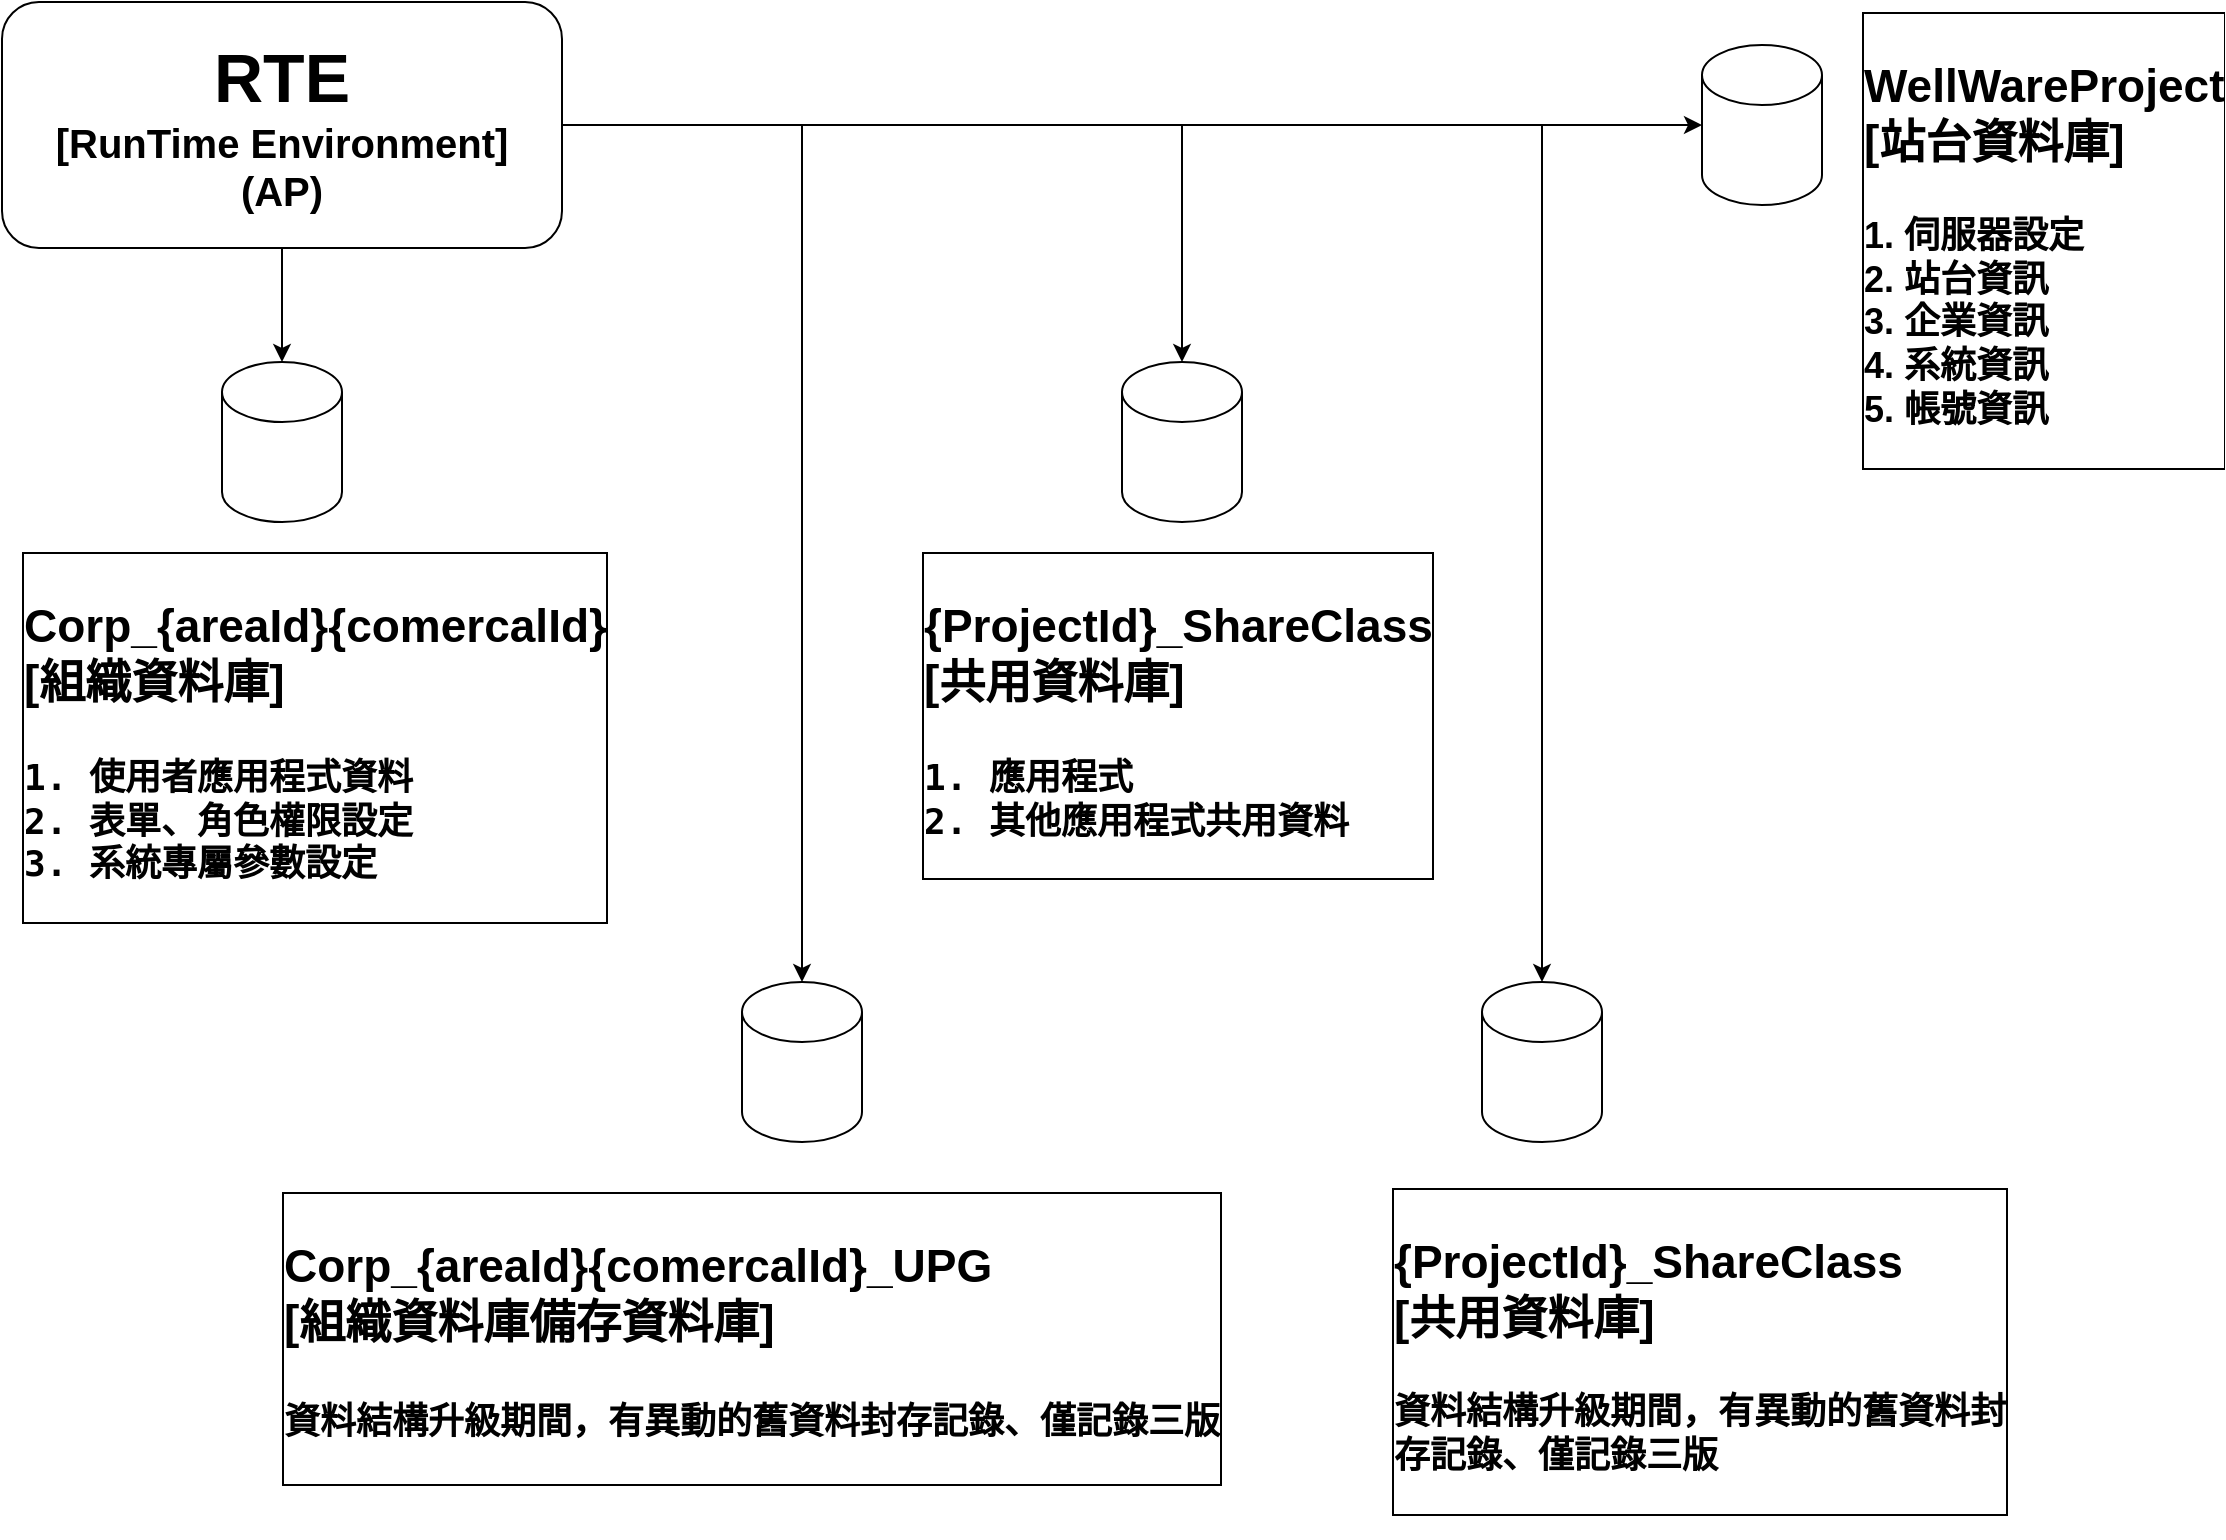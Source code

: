 <mxfile version="13.6.2" type="device" pages="8"><diagram id="pCE3FzlHRH-lfILMeDcE" name="DB架構"><mxGraphModel dx="1032" dy="603" grid="1" gridSize="10" guides="1" tooltips="1" connect="1" arrows="1" fold="1" page="1" pageScale="1" pageWidth="1169" pageHeight="827" math="0" shadow="0"><root><mxCell id="0"/><mxCell id="1" parent="0"/><mxCell id="ivtFGrOSsfiuGEKY_zgY-1" value="" style="shape=cylinder3;whiteSpace=wrap;html=1;boundedLbl=1;backgroundOutline=1;size=15;" parent="1" vertex="1"><mxGeometry x="890" y="71.5" width="60" height="80" as="geometry"/></mxCell><mxCell id="ivtFGrOSsfiuGEKY_zgY-3" style="edgeStyle=orthogonalEdgeStyle;rounded=0;orthogonalLoop=1;jettySize=auto;html=1;fontSize=20;" parent="1" source="ivtFGrOSsfiuGEKY_zgY-2" target="ivtFGrOSsfiuGEKY_zgY-1" edge="1"><mxGeometry relative="1" as="geometry"/></mxCell><mxCell id="ivtFGrOSsfiuGEKY_zgY-8" style="edgeStyle=orthogonalEdgeStyle;rounded=0;orthogonalLoop=1;jettySize=auto;html=1;entryX=0.5;entryY=0;entryDx=0;entryDy=0;entryPerimeter=0;fontSize=35;" parent="1" source="ivtFGrOSsfiuGEKY_zgY-2" target="ivtFGrOSsfiuGEKY_zgY-6" edge="1"><mxGeometry relative="1" as="geometry"/></mxCell><mxCell id="ivtFGrOSsfiuGEKY_zgY-10" style="edgeStyle=orthogonalEdgeStyle;rounded=0;orthogonalLoop=1;jettySize=auto;html=1;entryX=0.5;entryY=0;entryDx=0;entryDy=0;entryPerimeter=0;fontSize=35;" parent="1" source="ivtFGrOSsfiuGEKY_zgY-2" target="ivtFGrOSsfiuGEKY_zgY-9" edge="1"><mxGeometry relative="1" as="geometry"/></mxCell><mxCell id="ivtFGrOSsfiuGEKY_zgY-13" style="edgeStyle=orthogonalEdgeStyle;rounded=0;orthogonalLoop=1;jettySize=auto;html=1;entryX=0.5;entryY=0;entryDx=0;entryDy=0;entryPerimeter=0;fontSize=35;" parent="1" source="ivtFGrOSsfiuGEKY_zgY-2" target="ivtFGrOSsfiuGEKY_zgY-12" edge="1"><mxGeometry relative="1" as="geometry"/></mxCell><mxCell id="ivtFGrOSsfiuGEKY_zgY-20" style="edgeStyle=orthogonalEdgeStyle;rounded=0;orthogonalLoop=1;jettySize=auto;html=1;entryX=0.5;entryY=0;entryDx=0;entryDy=0;entryPerimeter=0;fontSize=35;" parent="1" source="ivtFGrOSsfiuGEKY_zgY-2" target="ivtFGrOSsfiuGEKY_zgY-15" edge="1"><mxGeometry relative="1" as="geometry"/></mxCell><mxCell id="ivtFGrOSsfiuGEKY_zgY-2" value="&lt;b&gt;&lt;font style=&quot;font-size: 34px;&quot;&gt;RTE&lt;/font&gt;&lt;br&gt;[RunTime Environment]&lt;br style=&quot;font-size: 20px;&quot;&gt;(AP)&lt;/b&gt;" style="rounded=1;whiteSpace=wrap;html=1;fontSize=20;" parent="1" vertex="1"><mxGeometry x="40" y="50" width="280" height="123" as="geometry"/></mxCell><mxCell id="ivtFGrOSsfiuGEKY_zgY-5" value="&lt;p style=&quot;font-size: 23px;&quot;&gt;&lt;b&gt;&lt;span style=&quot;text-align: center;&quot;&gt;&lt;font style=&quot;font-size: 23px;&quot;&gt;WellWareProject&lt;br&gt;&lt;/font&gt;&lt;/span&gt;&lt;span style=&quot;text-align: center;&quot;&gt;&lt;font style=&quot;font-size: 23px;&quot;&gt;[站台資料庫]&lt;/font&gt;&lt;/span&gt;&lt;/b&gt;&lt;/p&gt;&lt;p style=&quot;font-size: 18px;&quot;&gt;&lt;b&gt;1. 伺服器設定&lt;br&gt;2. 站台資訊&lt;br&gt;3. 企業資訊&lt;br&gt;4. 系統資訊&lt;br&gt;5. 帳號資訊&lt;/b&gt;&lt;/p&gt;" style="text;html=1;strokeColor=none;fillColor=none;spacing=0;spacingTop=0;whiteSpace=wrap;overflow=hidden;rounded=0;fontSize=20;labelBackgroundColor=default;labelBorderColor=default;" parent="1" vertex="1"><mxGeometry x="970" y="50" width="181" height="240" as="geometry"/></mxCell><mxCell id="ivtFGrOSsfiuGEKY_zgY-6" value="" style="shape=cylinder3;whiteSpace=wrap;html=1;boundedLbl=1;backgroundOutline=1;size=15;" parent="1" vertex="1"><mxGeometry x="600" y="230" width="60" height="80" as="geometry"/></mxCell><mxCell id="ivtFGrOSsfiuGEKY_zgY-7" value="&lt;p style=&quot;font-size: 23px;&quot;&gt;&lt;b&gt;&lt;span style=&quot;text-align: center;&quot;&gt;&lt;font style=&quot;font-size: 23px;&quot;&gt;{ProjectId}_ShareClass&lt;br&gt;&lt;/font&gt;&lt;/span&gt;&lt;span style=&quot;text-align: center;&quot;&gt;&lt;font style=&quot;font-size: 23px;&quot;&gt;[共用資料庫]&lt;/font&gt;&lt;/span&gt;&lt;/b&gt;&lt;/p&gt;&lt;pre style=&quot;font-size: 18px;&quot;&gt;&lt;b&gt;1. 應用程式&lt;br&gt;2. 其他應用程式共用資料&lt;/b&gt;&lt;/pre&gt;" style="text;html=1;spacing=0;spacingTop=0;whiteSpace=wrap;overflow=hidden;rounded=0;fontSize=20;labelBackgroundColor=default;labelBorderColor=default;spacingLeft=0;" parent="1" vertex="1"><mxGeometry x="500" y="320" width="260" height="170" as="geometry"/></mxCell><mxCell id="ivtFGrOSsfiuGEKY_zgY-9" value="" style="shape=cylinder3;whiteSpace=wrap;html=1;boundedLbl=1;backgroundOutline=1;size=15;" parent="1" vertex="1"><mxGeometry x="150" y="230" width="60" height="80" as="geometry"/></mxCell><mxCell id="ivtFGrOSsfiuGEKY_zgY-11" value="&lt;p style=&quot;font-size: 23px;&quot;&gt;&lt;b&gt;&lt;span style=&quot;text-align: center;&quot;&gt;&lt;font style=&quot;font-size: 23px;&quot;&gt;Corp_{areaId}{comercalId}&lt;br&gt;&lt;/font&gt;&lt;/span&gt;&lt;span style=&quot;text-align: center;&quot;&gt;&lt;font style=&quot;font-size: 23px;&quot;&gt;[組織資料庫]&lt;/font&gt;&lt;/span&gt;&lt;/b&gt;&lt;/p&gt;&lt;pre style=&quot;font-size: 18px;&quot;&gt;&lt;b&gt;1. 使用者應用程式資料&lt;br&gt;2. 表單、角色權限設定&lt;br&gt;3. 系統專屬參數設定&lt;/b&gt;&lt;/pre&gt;" style="text;html=1;strokeColor=none;fillColor=none;spacing=0;spacingTop=0;whiteSpace=wrap;overflow=hidden;rounded=0;fontSize=20;labelBackgroundColor=default;labelBorderColor=default;" parent="1" vertex="1"><mxGeometry x="50" y="320" width="300" height="200" as="geometry"/></mxCell><mxCell id="ivtFGrOSsfiuGEKY_zgY-12" value="" style="shape=cylinder3;whiteSpace=wrap;html=1;boundedLbl=1;backgroundOutline=1;size=15;" parent="1" vertex="1"><mxGeometry x="410" y="540" width="60" height="80" as="geometry"/></mxCell><mxCell id="ivtFGrOSsfiuGEKY_zgY-14" value="&lt;h3 style=&quot;font-size: 23px;&quot;&gt;&lt;span style=&quot;text-align: center;&quot;&gt;&lt;font style=&quot;font-size: 23px;&quot;&gt;Corp_{areaId}{comercalId}_UPG&lt;br&gt;&lt;/font&gt;&lt;/span&gt;&lt;span style=&quot;text-align: center;&quot;&gt;&lt;font style=&quot;font-size: 23px;&quot;&gt;[組織資料庫備存資料庫]&lt;/font&gt;&lt;/span&gt;&lt;/h3&gt;&lt;pre&gt;&lt;b&gt;&lt;font style=&quot;font-size: 18px;&quot;&gt;資料結構升級期間，有異動的舊資料封存記錄、僅記錄三版&lt;/font&gt;&lt;/b&gt;&lt;/pre&gt;" style="text;html=1;strokeColor=none;fillColor=none;spacing=0;spacingTop=0;whiteSpace=wrap;overflow=hidden;rounded=0;fontSize=20;labelBackgroundColor=default;labelBorderColor=default;" parent="1" vertex="1"><mxGeometry x="180" y="640" width="510" height="173" as="geometry"/></mxCell><mxCell id="ivtFGrOSsfiuGEKY_zgY-15" value="" style="shape=cylinder3;whiteSpace=wrap;html=1;boundedLbl=1;backgroundOutline=1;size=15;" parent="1" vertex="1"><mxGeometry x="780" y="540" width="60" height="80" as="geometry"/></mxCell><mxCell id="ivtFGrOSsfiuGEKY_zgY-21" value="&lt;p style=&quot;font-size: 23px;&quot;&gt;&lt;b&gt;&lt;span style=&quot;text-align: center;&quot;&gt;&lt;font style=&quot;font-size: 23px;&quot;&gt;{ProjectId}_ShareClass&lt;br&gt;&lt;/font&gt;&lt;/span&gt;&lt;span style=&quot;text-align: center;&quot;&gt;&lt;font style=&quot;font-size: 23px;&quot;&gt;[共用資料庫]&lt;/font&gt;&lt;/span&gt;&lt;/b&gt;&lt;/p&gt;&lt;p style=&quot;font-size: 18px;&quot;&gt;&lt;b&gt;資料結構升級期間，有異動的舊資料封&lt;br&gt;&lt;/b&gt;&lt;b&gt;存記錄、僅記錄三版&lt;/b&gt;&lt;/p&gt;" style="text;html=1;spacing=5;spacingTop=-20;whiteSpace=wrap;overflow=hidden;rounded=0;fontSize=20;labelBackgroundColor=default;labelBorderColor=default;" parent="1" vertex="1"><mxGeometry x="730" y="653" width="320" height="160" as="geometry"/></mxCell></root></mxGraphModel></diagram><diagram id="fSjdKMcxVk19dCPiwO88" name="系統更新流程"><mxGraphModel dx="1032" dy="603" grid="1" gridSize="10" guides="1" tooltips="1" connect="1" arrows="1" fold="1" page="1" pageScale="1" pageWidth="827" pageHeight="1169" math="0" shadow="0"><root><mxCell id="0"/><mxCell id="1" parent="0"/><mxCell id="a-qMb7sSlLr7lA8uZI6y-121" value="應用升級" style="shape=umlFrame;whiteSpace=wrap;html=1;labelBackgroundColor=default;labelBorderColor=none;fontSize=14;" parent="1" vertex="1"><mxGeometry x="50" y="170" width="720" height="580" as="geometry"/></mxCell><mxCell id="PCyKVRGfNu9mxVprEA8u-1" value="行動辦公雲應用系統升級流程" style="swimlane;childLayout=stackLayout;resizeParent=1;resizeParentMax=0;startSize=20;labelBackgroundColor=#ffffff;labelBorderColor=none;fontSize=14;" parent="1" vertex="1"><mxGeometry x="30" y="30" width="760" height="2290" as="geometry"/></mxCell><mxCell id="PCyKVRGfNu9mxVprEA8u-2" value="應用系統升級工具" style="swimlane;startSize=20;labelBackgroundColor=#ffffff;labelBorderColor=none;fontSize=14;" parent="PCyKVRGfNu9mxVprEA8u-1" vertex="1"><mxGeometry y="20" width="250" height="2270" as="geometry"/></mxCell><mxCell id="a-qMb7sSlLr7lA8uZI6y-17" value="" style="edgeStyle=orthogonalEdgeStyle;rounded=0;orthogonalLoop=1;jettySize=auto;html=1;fontSize=14;" parent="PCyKVRGfNu9mxVprEA8u-2" source="a-qMb7sSlLr7lA8uZI6y-14" target="a-qMb7sSlLr7lA8uZI6y-16" edge="1"><mxGeometry relative="1" as="geometry"/></mxCell><mxCell id="a-qMb7sSlLr7lA8uZI6y-56" value="是" style="edgeLabel;html=1;align=center;verticalAlign=middle;resizable=0;points=[];fontSize=14;" parent="a-qMb7sSlLr7lA8uZI6y-17" vertex="1" connectable="0"><mxGeometry x="-0.815" relative="1" as="geometry"><mxPoint y="6" as="offset"/></mxGeometry></mxCell><mxCell id="PCyKVRGfNu9mxVprEA8u-9" value="載入升級安裝檔&lt;br&gt;/ 權限異動資料" style="rounded=1;whiteSpace=wrap;html=1;labelBackgroundColor=default;labelBorderColor=none;fontSize=14;" parent="PCyKVRGfNu9mxVprEA8u-2" vertex="1"><mxGeometry x="65" y="40" width="120" height="60" as="geometry"/></mxCell><mxCell id="a-qMb7sSlLr7lA8uZI6y-14" value="是否完成" style="rhombus;whiteSpace=wrap;html=1;fontSize=14;rounded=1;labelBackgroundColor=default;labelBorderColor=none;" parent="PCyKVRGfNu9mxVprEA8u-2" vertex="1"><mxGeometry x="120" y="340" width="80" height="80" as="geometry"/></mxCell><mxCell id="a-qMb7sSlLr7lA8uZI6y-16" value="是否需要更&lt;br&gt;新共用資料" style="rhombus;whiteSpace=wrap;html=1;fontSize=14;rounded=1;labelBackgroundColor=default;labelBorderColor=none;" parent="PCyKVRGfNu9mxVprEA8u-2" vertex="1"><mxGeometry x="120" y="470" width="80" height="80" as="geometry"/></mxCell><mxCell id="a-qMb7sSlLr7lA8uZI6y-27" value="" style="edgeStyle=orthogonalEdgeStyle;rounded=0;orthogonalLoop=1;jettySize=auto;html=1;fontSize=14;" parent="PCyKVRGfNu9mxVprEA8u-2" source="a-qMb7sSlLr7lA8uZI6y-22" target="a-qMb7sSlLr7lA8uZI6y-26" edge="1"><mxGeometry relative="1" as="geometry"/></mxCell><mxCell id="a-qMb7sSlLr7lA8uZI6y-111" value="是" style="edgeLabel;html=1;align=center;verticalAlign=middle;resizable=0;points=[];fontSize=14;" parent="a-qMb7sSlLr7lA8uZI6y-27" vertex="1" connectable="0"><mxGeometry x="-0.29" relative="1" as="geometry"><mxPoint as="offset"/></mxGeometry></mxCell><mxCell id="a-qMb7sSlLr7lA8uZI6y-22" value="是否完成" style="rhombus;whiteSpace=wrap;html=1;fontSize=14;rounded=1;labelBackgroundColor=default;labelBorderColor=none;" parent="PCyKVRGfNu9mxVprEA8u-2" vertex="1"><mxGeometry x="120" y="621" width="80" height="80" as="geometry"/></mxCell><mxCell id="a-qMb7sSlLr7lA8uZI6y-112" style="edgeStyle=orthogonalEdgeStyle;rounded=0;orthogonalLoop=1;jettySize=auto;html=1;fontSize=14;entryX=0.5;entryY=0;entryDx=0;entryDy=0;" parent="PCyKVRGfNu9mxVprEA8u-2" source="a-qMb7sSlLr7lA8uZI6y-26" target="a-qMb7sSlLr7lA8uZI6y-101" edge="1"><mxGeometry relative="1" as="geometry"><Array as="points"><mxPoint x="100" y="810"/><mxPoint x="100" y="1940"/><mxPoint x="160" y="1940"/></Array></mxGeometry></mxCell><mxCell id="a-qMb7sSlLr7lA8uZI6y-113" value="否" style="edgeLabel;html=1;align=center;verticalAlign=middle;resizable=0;points=[];fontSize=14;" parent="a-qMb7sSlLr7lA8uZI6y-112" vertex="1" connectable="0"><mxGeometry x="-0.435" y="-1" relative="1" as="geometry"><mxPoint x="1" y="-298" as="offset"/></mxGeometry></mxCell><mxCell id="a-qMb7sSlLr7lA8uZI6y-26" value="是否需要異動組織" style="rhombus;whiteSpace=wrap;html=1;fontSize=14;rounded=1;labelBackgroundColor=default;labelBorderColor=none;" parent="PCyKVRGfNu9mxVprEA8u-2" vertex="1"><mxGeometry x="120" y="770" width="80" height="80" as="geometry"/></mxCell><mxCell id="a-qMb7sSlLr7lA8uZI6y-33" value="" style="edgeStyle=orthogonalEdgeStyle;rounded=0;orthogonalLoop=1;jettySize=auto;html=1;fontSize=14;" parent="PCyKVRGfNu9mxVprEA8u-2" source="a-qMb7sSlLr7lA8uZI6y-30" target="a-qMb7sSlLr7lA8uZI6y-32" edge="1"><mxGeometry relative="1" as="geometry"><Array as="points"><mxPoint x="160" y="1120"/><mxPoint x="160" y="1120"/></Array></mxGeometry></mxCell><mxCell id="a-qMb7sSlLr7lA8uZI6y-118" value="是" style="edgeLabel;html=1;align=center;verticalAlign=middle;resizable=0;points=[];fontSize=14;" parent="a-qMb7sSlLr7lA8uZI6y-33" vertex="1" connectable="0"><mxGeometry x="0.038" y="-1" relative="1" as="geometry"><mxPoint x="1" y="-9" as="offset"/></mxGeometry></mxCell><mxCell id="a-qMb7sSlLr7lA8uZI6y-30" value="是否完成" style="rhombus;whiteSpace=wrap;html=1;fontSize=14;rounded=1;labelBackgroundColor=default;labelBorderColor=none;" parent="PCyKVRGfNu9mxVprEA8u-2" vertex="1"><mxGeometry x="120" y="1022" width="80" height="80" as="geometry"/></mxCell><mxCell id="tHa0va_ZQ1mhwZU1HvRp-1" style="edgeStyle=orthogonalEdgeStyle;rounded=0;orthogonalLoop=1;jettySize=auto;html=1;fontSize=14;" parent="PCyKVRGfNu9mxVprEA8u-2" source="a-qMb7sSlLr7lA8uZI6y-32" target="a-qMb7sSlLr7lA8uZI6y-36" edge="1"><mxGeometry relative="1" as="geometry"/></mxCell><mxCell id="tHa0va_ZQ1mhwZU1HvRp-2" value="否" style="edgeLabel;html=1;align=center;verticalAlign=middle;resizable=0;points=[];fontSize=14;" parent="tHa0va_ZQ1mhwZU1HvRp-1" vertex="1" connectable="0"><mxGeometry x="-0.3" y="1" relative="1" as="geometry"><mxPoint as="offset"/></mxGeometry></mxCell><mxCell id="a-qMb7sSlLr7lA8uZI6y-32" value="是否異動表單權限" style="rhombus;whiteSpace=wrap;html=1;fontSize=14;rounded=1;labelBackgroundColor=default;labelBorderColor=none;" parent="PCyKVRGfNu9mxVprEA8u-2" vertex="1"><mxGeometry x="120" y="1152" width="80" height="80" as="geometry"/></mxCell><mxCell id="a-qMb7sSlLr7lA8uZI6y-36" value="是否完成" style="rhombus;whiteSpace=wrap;html=1;fontSize=14;rounded=1;labelBackgroundColor=default;labelBorderColor=none;" parent="PCyKVRGfNu9mxVprEA8u-2" vertex="1"><mxGeometry x="120" y="1302" width="80" height="80" as="geometry"/></mxCell><mxCell id="a-qMb7sSlLr7lA8uZI6y-42" style="edgeStyle=orthogonalEdgeStyle;rounded=0;orthogonalLoop=1;jettySize=auto;html=1;entryX=0.5;entryY=0;entryDx=0;entryDy=0;fontSize=14;exitX=0;exitY=0.5;exitDx=0;exitDy=0;" parent="PCyKVRGfNu9mxVprEA8u-2" source="a-qMb7sSlLr7lA8uZI6y-64" target="a-qMb7sSlLr7lA8uZI6y-26" edge="1"><mxGeometry relative="1" as="geometry"><Array as="points"><mxPoint x="70" y="1727"/><mxPoint x="70" y="750"/><mxPoint x="160" y="750"/></Array></mxGeometry></mxCell><mxCell id="a-qMb7sSlLr7lA8uZI6y-70" value="否" style="edgeLabel;html=1;align=center;verticalAlign=middle;resizable=0;points=[];fontSize=14;" parent="a-qMb7sSlLr7lA8uZI6y-42" vertex="1" connectable="0"><mxGeometry x="-0.781" y="2" relative="1" as="geometry"><mxPoint as="offset"/></mxGeometry></mxCell><mxCell id="a-qMb7sSlLr7lA8uZI6y-65" value="" style="edgeStyle=orthogonalEdgeStyle;rounded=0;orthogonalLoop=1;jettySize=auto;html=1;fontSize=14;" parent="PCyKVRGfNu9mxVprEA8u-2" source="a-qMb7sSlLr7lA8uZI6y-40" target="a-qMb7sSlLr7lA8uZI6y-64" edge="1"><mxGeometry relative="1" as="geometry"/></mxCell><mxCell id="a-qMb7sSlLr7lA8uZI6y-66" value="是" style="edgeLabel;html=1;align=center;verticalAlign=middle;resizable=0;points=[];fontSize=14;" parent="a-qMb7sSlLr7lA8uZI6y-65" vertex="1" connectable="0"><mxGeometry x="-0.179" relative="1" as="geometry"><mxPoint as="offset"/></mxGeometry></mxCell><mxCell id="a-qMb7sSlLr7lA8uZI6y-40" value="是否完成" style="rhombus;whiteSpace=wrap;html=1;fontSize=14;rounded=1;labelBackgroundColor=default;labelBorderColor=none;" parent="PCyKVRGfNu9mxVprEA8u-2" vertex="1"><mxGeometry x="120" y="1555" width="80" height="80" as="geometry"/></mxCell><mxCell id="a-qMb7sSlLr7lA8uZI6y-100" value="" style="edgeStyle=orthogonalEdgeStyle;rounded=0;orthogonalLoop=1;jettySize=auto;html=1;fontSize=14;" parent="PCyKVRGfNu9mxVprEA8u-2" source="a-qMb7sSlLr7lA8uZI6y-64" target="a-qMb7sSlLr7lA8uZI6y-99" edge="1"><mxGeometry relative="1" as="geometry"><Array as="points"><mxPoint x="160" y="1810"/><mxPoint x="160" y="1810"/></Array></mxGeometry></mxCell><mxCell id="a-qMb7sSlLr7lA8uZI6y-114" value="是" style="edgeLabel;html=1;align=center;verticalAlign=middle;resizable=0;points=[];fontSize=14;" parent="a-qMb7sSlLr7lA8uZI6y-100" vertex="1" connectable="0"><mxGeometry x="0.296" y="2" relative="1" as="geometry"><mxPoint x="-2" y="-8" as="offset"/></mxGeometry></mxCell><mxCell id="a-qMb7sSlLr7lA8uZI6y-64" value="是否所有組織執行過升級" style="rhombus;whiteSpace=wrap;html=1;fontSize=14;rounded=1;labelBackgroundColor=default;labelBorderColor=none;" parent="PCyKVRGfNu9mxVprEA8u-2" vertex="1"><mxGeometry x="120" y="1687" width="80" height="80" as="geometry"/></mxCell><mxCell id="a-qMb7sSlLr7lA8uZI6y-81" value="異常中止人工介入處裡" style="whiteSpace=wrap;html=1;fontSize=14;rounded=1;labelBackgroundColor=default;labelBorderColor=none;" parent="PCyKVRGfNu9mxVprEA8u-2" vertex="1"><mxGeometry x="100" y="2110" width="120" height="60" as="geometry"/></mxCell><mxCell id="a-qMb7sSlLr7lA8uZI6y-103" style="edgeStyle=orthogonalEdgeStyle;rounded=0;orthogonalLoop=1;jettySize=auto;html=1;entryX=0.5;entryY=0;entryDx=0;entryDy=0;fontSize=14;" parent="PCyKVRGfNu9mxVprEA8u-2" source="a-qMb7sSlLr7lA8uZI6y-99" target="a-qMb7sSlLr7lA8uZI6y-81" edge="1"><mxGeometry relative="1" as="geometry"><Array as="points"><mxPoint x="70" y="1870"/><mxPoint x="70" y="2060"/><mxPoint x="160" y="2060"/></Array></mxGeometry></mxCell><mxCell id="a-qMb7sSlLr7lA8uZI6y-116" value="否" style="edgeLabel;html=1;align=center;verticalAlign=middle;resizable=0;points=[];fontSize=14;" parent="a-qMb7sSlLr7lA8uZI6y-103" vertex="1" connectable="0"><mxGeometry x="-0.914" relative="1" as="geometry"><mxPoint x="-14" as="offset"/></mxGeometry></mxCell><mxCell id="a-qMb7sSlLr7lA8uZI6y-99" value="是否完成所有組織升級" style="rhombus;whiteSpace=wrap;html=1;fontSize=14;rounded=1;labelBackgroundColor=default;labelBorderColor=none;" parent="PCyKVRGfNu9mxVprEA8u-2" vertex="1"><mxGeometry x="120" y="1830" width="80" height="80" as="geometry"/></mxCell><mxCell id="a-qMb7sSlLr7lA8uZI6y-101" value="完成系統升級" style="whiteSpace=wrap;html=1;fontSize=14;rounded=1;labelBackgroundColor=default;labelBorderColor=none;" parent="PCyKVRGfNu9mxVprEA8u-2" vertex="1"><mxGeometry x="100" y="1960" width="120" height="60" as="geometry"/></mxCell><mxCell id="a-qMb7sSlLr7lA8uZI6y-102" value="" style="edgeStyle=orthogonalEdgeStyle;rounded=0;orthogonalLoop=1;jettySize=auto;html=1;fontSize=14;" parent="PCyKVRGfNu9mxVprEA8u-2" source="a-qMb7sSlLr7lA8uZI6y-99" target="a-qMb7sSlLr7lA8uZI6y-101" edge="1"><mxGeometry relative="1" as="geometry"/></mxCell><mxCell id="a-qMb7sSlLr7lA8uZI6y-115" value="是" style="edgeLabel;html=1;align=center;verticalAlign=middle;resizable=0;points=[];fontSize=14;" parent="a-qMb7sSlLr7lA8uZI6y-102" vertex="1" connectable="0"><mxGeometry x="-0.177" y="1" relative="1" as="geometry"><mxPoint as="offset"/></mxGeometry></mxCell><mxCell id="PCyKVRGfNu9mxVprEA8u-3" value="共用資料庫" style="swimlane;startSize=20;labelBackgroundColor=#ffffff;labelBorderColor=none;fontSize=14;" parent="PCyKVRGfNu9mxVprEA8u-1" vertex="1"><mxGeometry x="250" y="20" width="250" height="2270" as="geometry"/></mxCell><mxCell id="a-qMb7sSlLr7lA8uZI6y-5" value="更新應用系統" style="rounded=1;whiteSpace=wrap;html=1;labelBackgroundColor=default;labelBorderColor=none;fontSize=14;" parent="PCyKVRGfNu9mxVprEA8u-3" vertex="1"><mxGeometry x="65" y="260" width="120" height="60" as="geometry"/></mxCell><mxCell id="a-qMb7sSlLr7lA8uZI6y-20" value="更新共用資料" style="whiteSpace=wrap;html=1;fontSize=14;rounded=1;labelBackgroundColor=default;labelBorderColor=none;" parent="PCyKVRGfNu9mxVprEA8u-3" vertex="1"><mxGeometry x="65" y="480" width="120" height="60" as="geometry"/></mxCell><mxCell id="a-qMb7sSlLr7lA8uZI6y-50" style="edgeStyle=orthogonalEdgeStyle;rounded=0;orthogonalLoop=1;jettySize=auto;html=1;entryX=0.5;entryY=0;entryDx=0;entryDy=0;fontSize=14;" parent="PCyKVRGfNu9mxVprEA8u-3" source="a-qMb7sSlLr7lA8uZI6y-47" target="a-qMb7sSlLr7lA8uZI6y-5" edge="1"><mxGeometry relative="1" as="geometry"/></mxCell><mxCell id="a-qMb7sSlLr7lA8uZI6y-47" value="備分資料庫" style="whiteSpace=wrap;html=1;fontSize=14;rounded=1;labelBackgroundColor=default;labelBorderColor=none;" parent="PCyKVRGfNu9mxVprEA8u-3" vertex="1"><mxGeometry x="65" y="170" width="120" height="60" as="geometry"/></mxCell><mxCell id="a-qMb7sSlLr7lA8uZI6y-73" value="還原資料庫" style="whiteSpace=wrap;html=1;fontSize=14;rounded=1;labelBackgroundColor=default;labelBorderColor=none;" parent="PCyKVRGfNu9mxVprEA8u-3" vertex="1"><mxGeometry x="65" y="350" width="120" height="60" as="geometry"/></mxCell><mxCell id="a-qMb7sSlLr7lA8uZI6y-92" value="還原資料庫" style="whiteSpace=wrap;html=1;fontSize=14;rounded=1;labelBackgroundColor=default;labelBorderColor=none;" parent="PCyKVRGfNu9mxVprEA8u-3" vertex="1"><mxGeometry x="65" y="631" width="120" height="60" as="geometry"/></mxCell><mxCell id="PCyKVRGfNu9mxVprEA8u-4" value="組織資料庫" style="swimlane;startSize=20;labelBackgroundColor=#ffffff;labelBorderColor=none;fontSize=14;" parent="PCyKVRGfNu9mxVprEA8u-1" vertex="1"><mxGeometry x="500" y="20" width="260" height="2270" as="geometry"/></mxCell><mxCell id="a-qMb7sSlLr7lA8uZI6y-28" value="異動組織資料" style="whiteSpace=wrap;html=1;fontSize=14;rounded=1;labelBackgroundColor=default;labelBorderColor=none;" parent="PCyKVRGfNu9mxVprEA8u-4" vertex="1"><mxGeometry x="65" y="882" width="120" height="60" as="geometry"/></mxCell><mxCell id="a-qMb7sSlLr7lA8uZI6y-34" value="異動組織權限設定" style="whiteSpace=wrap;html=1;fontSize=14;rounded=1;labelBackgroundColor=default;labelBorderColor=none;" parent="PCyKVRGfNu9mxVprEA8u-4" vertex="1"><mxGeometry x="65" y="1162" width="120" height="60" as="geometry"/></mxCell><mxCell id="a-qMb7sSlLr7lA8uZI6y-38" value="標註系統服務狀態&lt;br&gt;[上線服務]" style="whiteSpace=wrap;html=1;fontSize=14;rounded=1;labelBackgroundColor=default;labelBorderColor=none;" parent="PCyKVRGfNu9mxVprEA8u-4" vertex="1"><mxGeometry x="65" y="1440" width="120" height="60" as="geometry"/></mxCell><mxCell id="a-qMb7sSlLr7lA8uZI6y-53" style="edgeStyle=orthogonalEdgeStyle;rounded=0;orthogonalLoop=1;jettySize=auto;html=1;entryX=0.5;entryY=0;entryDx=0;entryDy=0;fontSize=14;" parent="PCyKVRGfNu9mxVprEA8u-4" source="a-qMb7sSlLr7lA8uZI6y-51" target="a-qMb7sSlLr7lA8uZI6y-28" edge="1"><mxGeometry relative="1" as="geometry"/></mxCell><mxCell id="a-qMb7sSlLr7lA8uZI6y-51" value="資料庫備份" style="whiteSpace=wrap;html=1;fontSize=14;rounded=1;labelBackgroundColor=default;labelBorderColor=none;" parent="PCyKVRGfNu9mxVprEA8u-4" vertex="1"><mxGeometry x="65" y="780" width="120" height="60" as="geometry"/></mxCell><mxCell id="a-qMb7sSlLr7lA8uZI6y-79" value="還原資料庫" style="rounded=1;whiteSpace=wrap;html=1;labelBackgroundColor=default;labelBorderColor=none;fontSize=14;" parent="PCyKVRGfNu9mxVprEA8u-4" vertex="1"><mxGeometry x="65" y="1565" width="120" height="60" as="geometry"/></mxCell><mxCell id="a-qMb7sSlLr7lA8uZI6y-89" value="還原資料庫" style="rounded=1;whiteSpace=wrap;html=1;labelBackgroundColor=default;labelBorderColor=none;fontSize=14;" parent="PCyKVRGfNu9mxVprEA8u-4" vertex="1"><mxGeometry x="65" y="1312" width="120" height="60" as="geometry"/></mxCell><mxCell id="a-qMb7sSlLr7lA8uZI6y-94" value="還原資料庫" style="whiteSpace=wrap;html=1;fontSize=14;rounded=1;labelBackgroundColor=default;labelBorderColor=none;" parent="PCyKVRGfNu9mxVprEA8u-4" vertex="1"><mxGeometry x="65" y="1032" width="120" height="60" as="geometry"/></mxCell><mxCell id="a-qMb7sSlLr7lA8uZI6y-15" value="" style="edgeStyle=orthogonalEdgeStyle;rounded=0;orthogonalLoop=1;jettySize=auto;html=1;fontSize=14;" parent="PCyKVRGfNu9mxVprEA8u-1" source="a-qMb7sSlLr7lA8uZI6y-5" target="a-qMb7sSlLr7lA8uZI6y-14" edge="1"><mxGeometry relative="1" as="geometry"/></mxCell><mxCell id="a-qMb7sSlLr7lA8uZI6y-21" value="" style="edgeStyle=orthogonalEdgeStyle;rounded=0;orthogonalLoop=1;jettySize=auto;html=1;fontSize=14;" parent="PCyKVRGfNu9mxVprEA8u-1" source="a-qMb7sSlLr7lA8uZI6y-16" target="a-qMb7sSlLr7lA8uZI6y-20" edge="1"><mxGeometry relative="1" as="geometry"/></mxCell><mxCell id="a-qMb7sSlLr7lA8uZI6y-57" value="是" style="edgeLabel;html=1;align=center;verticalAlign=middle;resizable=0;points=[];fontSize=14;" parent="a-qMb7sSlLr7lA8uZI6y-21" vertex="1" connectable="0"><mxGeometry x="-0.65" relative="1" as="geometry"><mxPoint x="10" as="offset"/></mxGeometry></mxCell><mxCell id="a-qMb7sSlLr7lA8uZI6y-23" value="" style="edgeStyle=orthogonalEdgeStyle;rounded=0;orthogonalLoop=1;jettySize=auto;html=1;fontSize=14;" parent="PCyKVRGfNu9mxVprEA8u-1" source="a-qMb7sSlLr7lA8uZI6y-20" target="a-qMb7sSlLr7lA8uZI6y-22" edge="1"><mxGeometry relative="1" as="geometry"><Array as="points"><mxPoint x="380" y="620"/><mxPoint x="160" y="620"/></Array></mxGeometry></mxCell><mxCell id="a-qMb7sSlLr7lA8uZI6y-31" value="" style="edgeStyle=orthogonalEdgeStyle;rounded=0;orthogonalLoop=1;jettySize=auto;html=1;fontSize=14;" parent="PCyKVRGfNu9mxVprEA8u-1" source="a-qMb7sSlLr7lA8uZI6y-28" target="a-qMb7sSlLr7lA8uZI6y-30" edge="1"><mxGeometry relative="1" as="geometry"><Array as="points"><mxPoint x="625" y="1002"/><mxPoint x="160" y="1002"/></Array></mxGeometry></mxCell><mxCell id="a-qMb7sSlLr7lA8uZI6y-35" value="" style="edgeStyle=orthogonalEdgeStyle;rounded=0;orthogonalLoop=1;jettySize=auto;html=1;fontSize=14;" parent="PCyKVRGfNu9mxVprEA8u-1" source="a-qMb7sSlLr7lA8uZI6y-32" target="a-qMb7sSlLr7lA8uZI6y-34" edge="1"><mxGeometry relative="1" as="geometry"/></mxCell><mxCell id="a-qMb7sSlLr7lA8uZI6y-59" value="是" style="edgeLabel;html=1;align=center;verticalAlign=middle;resizable=0;points=[];fontSize=14;" parent="a-qMb7sSlLr7lA8uZI6y-35" vertex="1" connectable="0"><mxGeometry x="-0.787" relative="1" as="geometry"><mxPoint as="offset"/></mxGeometry></mxCell><mxCell id="a-qMb7sSlLr7lA8uZI6y-37" value="" style="edgeStyle=orthogonalEdgeStyle;rounded=0;orthogonalLoop=1;jettySize=auto;html=1;fontSize=14;" parent="PCyKVRGfNu9mxVprEA8u-1" source="a-qMb7sSlLr7lA8uZI6y-34" target="a-qMb7sSlLr7lA8uZI6y-36" edge="1"><mxGeometry relative="1" as="geometry"><Array as="points"><mxPoint x="625" y="1292"/><mxPoint x="160" y="1292"/></Array></mxGeometry></mxCell><mxCell id="a-qMb7sSlLr7lA8uZI6y-39" value="" style="edgeStyle=orthogonalEdgeStyle;rounded=0;orthogonalLoop=1;jettySize=auto;html=1;fontSize=14;" parent="PCyKVRGfNu9mxVprEA8u-1" source="a-qMb7sSlLr7lA8uZI6y-36" target="a-qMb7sSlLr7lA8uZI6y-38" edge="1"><mxGeometry relative="1" as="geometry"><Array as="points"><mxPoint x="160" y="1430"/><mxPoint x="625" y="1430"/></Array></mxGeometry></mxCell><mxCell id="a-qMb7sSlLr7lA8uZI6y-60" value="是" style="edgeLabel;html=1;align=center;verticalAlign=middle;resizable=0;points=[];fontSize=14;" parent="a-qMb7sSlLr7lA8uZI6y-39" vertex="1" connectable="0"><mxGeometry x="-0.779" y="-3" relative="1" as="geometry"><mxPoint as="offset"/></mxGeometry></mxCell><mxCell id="a-qMb7sSlLr7lA8uZI6y-41" value="" style="edgeStyle=orthogonalEdgeStyle;rounded=0;orthogonalLoop=1;jettySize=auto;html=1;fontSize=14;" parent="PCyKVRGfNu9mxVprEA8u-1" source="a-qMb7sSlLr7lA8uZI6y-38" target="a-qMb7sSlLr7lA8uZI6y-40" edge="1"><mxGeometry relative="1" as="geometry"><Array as="points"><mxPoint x="625" y="1550"/><mxPoint x="160" y="1550"/></Array></mxGeometry></mxCell><mxCell id="a-qMb7sSlLr7lA8uZI6y-52" style="edgeStyle=orthogonalEdgeStyle;rounded=0;orthogonalLoop=1;jettySize=auto;html=1;entryX=0;entryY=0.5;entryDx=0;entryDy=0;fontSize=14;" parent="PCyKVRGfNu9mxVprEA8u-1" source="a-qMb7sSlLr7lA8uZI6y-26" target="a-qMb7sSlLr7lA8uZI6y-51" edge="1"><mxGeometry relative="1" as="geometry"/></mxCell><mxCell id="a-qMb7sSlLr7lA8uZI6y-54" value="是" style="edgeLabel;html=1;align=center;verticalAlign=middle;resizable=0;points=[];fontSize=14;" parent="a-qMb7sSlLr7lA8uZI6y-52" vertex="1" connectable="0"><mxGeometry x="-0.798" relative="1" as="geometry"><mxPoint as="offset"/></mxGeometry></mxCell><mxCell id="a-qMb7sSlLr7lA8uZI6y-74" value="" style="edgeStyle=orthogonalEdgeStyle;rounded=0;orthogonalLoop=1;jettySize=auto;html=1;fontSize=14;" parent="PCyKVRGfNu9mxVprEA8u-1" source="a-qMb7sSlLr7lA8uZI6y-14" target="a-qMb7sSlLr7lA8uZI6y-73" edge="1"><mxGeometry relative="1" as="geometry"/></mxCell><mxCell id="a-qMb7sSlLr7lA8uZI6y-75" value="否" style="edgeLabel;html=1;align=center;verticalAlign=middle;resizable=0;points=[];fontSize=14;" parent="a-qMb7sSlLr7lA8uZI6y-74" vertex="1" connectable="0"><mxGeometry x="-0.704" y="2" relative="1" as="geometry"><mxPoint x="13" y="2" as="offset"/></mxGeometry></mxCell><mxCell id="a-qMb7sSlLr7lA8uZI6y-80" style="edgeStyle=orthogonalEdgeStyle;rounded=0;orthogonalLoop=1;jettySize=auto;html=1;entryX=0;entryY=0.5;entryDx=0;entryDy=0;fontSize=14;" parent="PCyKVRGfNu9mxVprEA8u-1" source="a-qMb7sSlLr7lA8uZI6y-40" target="a-qMb7sSlLr7lA8uZI6y-79" edge="1"><mxGeometry relative="1" as="geometry"/></mxCell><mxCell id="a-qMb7sSlLr7lA8uZI6y-86" value="否" style="edgeLabel;html=1;align=center;verticalAlign=middle;resizable=0;points=[];fontSize=14;" parent="a-qMb7sSlLr7lA8uZI6y-80" vertex="1" connectable="0"><mxGeometry x="-0.411" y="3" relative="1" as="geometry"><mxPoint as="offset"/></mxGeometry></mxCell><mxCell id="a-qMb7sSlLr7lA8uZI6y-90" style="edgeStyle=orthogonalEdgeStyle;rounded=0;orthogonalLoop=1;jettySize=auto;html=1;entryX=0;entryY=0.5;entryDx=0;entryDy=0;fontSize=14;" parent="PCyKVRGfNu9mxVprEA8u-1" source="a-qMb7sSlLr7lA8uZI6y-36" target="a-qMb7sSlLr7lA8uZI6y-89" edge="1"><mxGeometry relative="1" as="geometry"/></mxCell><mxCell id="a-qMb7sSlLr7lA8uZI6y-119" value="否" style="edgeLabel;html=1;align=center;verticalAlign=middle;resizable=0;points=[];fontSize=14;" parent="a-qMb7sSlLr7lA8uZI6y-90" vertex="1" connectable="0"><mxGeometry x="-0.4" y="-3" relative="1" as="geometry"><mxPoint x="-1" as="offset"/></mxGeometry></mxCell><mxCell id="a-qMb7sSlLr7lA8uZI6y-93" style="edgeStyle=orthogonalEdgeStyle;rounded=0;orthogonalLoop=1;jettySize=auto;html=1;fontSize=14;" parent="PCyKVRGfNu9mxVprEA8u-1" source="a-qMb7sSlLr7lA8uZI6y-22" target="a-qMb7sSlLr7lA8uZI6y-92" edge="1"><mxGeometry relative="1" as="geometry"/></mxCell><mxCell id="a-qMb7sSlLr7lA8uZI6y-105" value="否" style="edgeLabel;html=1;align=center;verticalAlign=middle;resizable=0;points=[];fontSize=14;" parent="a-qMb7sSlLr7lA8uZI6y-93" vertex="1" connectable="0"><mxGeometry x="-0.333" y="2" relative="1" as="geometry"><mxPoint x="-8" y="2" as="offset"/></mxGeometry></mxCell><mxCell id="a-qMb7sSlLr7lA8uZI6y-95" style="edgeStyle=orthogonalEdgeStyle;rounded=0;orthogonalLoop=1;jettySize=auto;html=1;entryX=0;entryY=0.5;entryDx=0;entryDy=0;fontSize=14;" parent="PCyKVRGfNu9mxVprEA8u-1" source="a-qMb7sSlLr7lA8uZI6y-30" target="a-qMb7sSlLr7lA8uZI6y-94" edge="1"><mxGeometry relative="1" as="geometry"/></mxCell><mxCell id="a-qMb7sSlLr7lA8uZI6y-117" value="否" style="edgeLabel;html=1;align=center;verticalAlign=middle;resizable=0;points=[];fontSize=14;" parent="a-qMb7sSlLr7lA8uZI6y-95" vertex="1" connectable="0"><mxGeometry x="-0.377" y="-1" relative="1" as="geometry"><mxPoint as="offset"/></mxGeometry></mxCell><mxCell id="a-qMb7sSlLr7lA8uZI6y-96" style="edgeStyle=orthogonalEdgeStyle;rounded=0;orthogonalLoop=1;jettySize=auto;html=1;entryX=1;entryY=0.5;entryDx=0;entryDy=0;fontSize=14;" parent="PCyKVRGfNu9mxVprEA8u-1" source="a-qMb7sSlLr7lA8uZI6y-94" target="a-qMb7sSlLr7lA8uZI6y-64" edge="1"><mxGeometry relative="1" as="geometry"><Array as="points"><mxPoint x="720" y="1082"/><mxPoint x="720" y="1747"/></Array></mxGeometry></mxCell><mxCell id="a-qMb7sSlLr7lA8uZI6y-97" style="edgeStyle=orthogonalEdgeStyle;rounded=0;orthogonalLoop=1;jettySize=auto;html=1;entryX=1;entryY=0.5;entryDx=0;entryDy=0;fontSize=14;" parent="PCyKVRGfNu9mxVprEA8u-1" source="a-qMb7sSlLr7lA8uZI6y-89" target="a-qMb7sSlLr7lA8uZI6y-64" edge="1"><mxGeometry relative="1" as="geometry"><Array as="points"><mxPoint x="720" y="1362"/><mxPoint x="720" y="1747"/></Array></mxGeometry></mxCell><mxCell id="a-qMb7sSlLr7lA8uZI6y-98" style="edgeStyle=orthogonalEdgeStyle;rounded=0;orthogonalLoop=1;jettySize=auto;html=1;entryX=1;entryY=0.5;entryDx=0;entryDy=0;fontSize=14;" parent="PCyKVRGfNu9mxVprEA8u-1" source="a-qMb7sSlLr7lA8uZI6y-79" target="a-qMb7sSlLr7lA8uZI6y-64" edge="1"><mxGeometry relative="1" as="geometry"><Array as="points"><mxPoint x="720" y="1615"/><mxPoint x="720" y="1747"/></Array></mxGeometry></mxCell><mxCell id="a-qMb7sSlLr7lA8uZI6y-104" style="edgeStyle=orthogonalEdgeStyle;rounded=0;orthogonalLoop=1;jettySize=auto;html=1;entryX=0.5;entryY=0;entryDx=0;entryDy=0;fontSize=14;" parent="PCyKVRGfNu9mxVprEA8u-1" source="a-qMb7sSlLr7lA8uZI6y-92" target="a-qMb7sSlLr7lA8uZI6y-81" edge="1"><mxGeometry relative="1" as="geometry"><Array as="points"><mxPoint x="470" y="681"/><mxPoint x="470" y="2080"/><mxPoint x="160" y="2080"/></Array></mxGeometry></mxCell><mxCell id="a-qMb7sSlLr7lA8uZI6y-108" style="edgeStyle=orthogonalEdgeStyle;rounded=0;orthogonalLoop=1;jettySize=auto;html=1;entryX=0.5;entryY=0;entryDx=0;entryDy=0;fontSize=14;" parent="PCyKVRGfNu9mxVprEA8u-1" source="a-qMb7sSlLr7lA8uZI6y-73" target="a-qMb7sSlLr7lA8uZI6y-81" edge="1"><mxGeometry relative="1" as="geometry"><Array as="points"><mxPoint x="470" y="400"/><mxPoint x="470" y="2080"/><mxPoint x="160" y="2080"/></Array></mxGeometry></mxCell><mxCell id="a-qMb7sSlLr7lA8uZI6y-109" style="edgeStyle=orthogonalEdgeStyle;rounded=0;orthogonalLoop=1;jettySize=auto;html=1;fontSize=14;" parent="1" source="a-qMb7sSlLr7lA8uZI6y-16" edge="1"><mxGeometry relative="1" as="geometry"><mxPoint x="200" y="670" as="targetPoint"/></mxGeometry></mxCell><mxCell id="a-qMb7sSlLr7lA8uZI6y-110" value="否" style="edgeLabel;html=1;align=center;verticalAlign=middle;resizable=0;points=[];fontSize=14;" parent="a-qMb7sSlLr7lA8uZI6y-109" vertex="1" connectable="0"><mxGeometry x="-0.721" relative="1" as="geometry"><mxPoint y="10" as="offset"/></mxGeometry></mxCell><mxCell id="a-qMb7sSlLr7lA8uZI6y-120" value="組織升級" style="shape=umlFrame;whiteSpace=wrap;html=1;labelBackgroundColor=default;labelBorderColor=none;fontSize=14;" parent="1" vertex="1"><mxGeometry x="50" y="760" width="720" height="1070" as="geometry"/></mxCell><mxCell id="thrRrVwdJeIINVVpr8ZP-1" style="edgeStyle=orthogonalEdgeStyle;rounded=0;orthogonalLoop=1;jettySize=auto;html=1;exitX=1;exitY=0.5;exitDx=0;exitDy=0;" edge="1" parent="1" source="PCyKVRGfNu9mxVprEA8u-9"><mxGeometry relative="1" as="geometry"><mxPoint x="400" y="170" as="targetPoint"/></mxGeometry></mxCell></root></mxGraphModel></diagram><diagram id="JhpDMbpm_QT-Vdm4M9Nc" name="開啟畫面"><mxGraphModel dx="1032" dy="603" grid="1" gridSize="10" guides="1" tooltips="1" connect="1" arrows="1" fold="1" page="1" pageScale="1" pageWidth="827" pageHeight="1169" math="0" shadow="0"><root><mxCell id="uZcin0ul5Gi8FGXb8v-4-0"/><mxCell id="uZcin0ul5Gi8FGXb8v-4-1" parent="uZcin0ul5Gi8FGXb8v-4-0"/><mxCell id="J0VEnYykdR8yViomeGMV-0" value="行動辦公雲系統更新程式-開啟畫面" style="swimlane;html=1;childLayout=stackLayout;resizeParent=1;resizeParentMax=0;startSize=20;" vertex="1" parent="uZcin0ul5Gi8FGXb8v-4-1"><mxGeometry x="230" y="70" width="400" height="440" as="geometry"/></mxCell><mxCell id="J0VEnYykdR8yViomeGMV-1" value="維運人員" style="swimlane;html=1;startSize=20;" vertex="1" parent="J0VEnYykdR8yViomeGMV-0"><mxGeometry y="20" width="200" height="420" as="geometry"/></mxCell><mxCell id="J0VEnYykdR8yViomeGMV-5" value="執行行動辦公雲&lt;br&gt;系統更新程式" style="rounded=1;whiteSpace=wrap;html=1;" vertex="1" parent="J0VEnYykdR8yViomeGMV-1"><mxGeometry x="40" y="50" width="120" height="60" as="geometry"/></mxCell><mxCell id="J0VEnYykdR8yViomeGMV-12" value="執行完畢" style="rounded=1;whiteSpace=wrap;html=1;" vertex="1" parent="J0VEnYykdR8yViomeGMV-1"><mxGeometry x="50" y="330" width="120" height="60" as="geometry"/></mxCell><mxCell id="J0VEnYykdR8yViomeGMV-2" value="行動辦公雲系統更新程式" style="swimlane;html=1;startSize=20;" vertex="1" parent="J0VEnYykdR8yViomeGMV-0"><mxGeometry x="200" y="20" width="200" height="420" as="geometry"/></mxCell><mxCell id="J0VEnYykdR8yViomeGMV-6" value="依據設定取得&lt;br&gt;共用資料庫資訊" style="rounded=0;whiteSpace=wrap;html=1;" vertex="1" parent="J0VEnYykdR8yViomeGMV-2"><mxGeometry x="40" y="50" width="120" height="60" as="geometry"/></mxCell><mxCell id="J0VEnYykdR8yViomeGMV-7" style="edgeStyle=orthogonalEdgeStyle;rounded=0;orthogonalLoop=1;jettySize=auto;html=1;" edge="1" parent="J0VEnYykdR8yViomeGMV-0" source="J0VEnYykdR8yViomeGMV-5" target="J0VEnYykdR8yViomeGMV-6"><mxGeometry relative="1" as="geometry"/></mxCell><mxCell id="J0VEnYykdR8yViomeGMV-11" value="" style="edgeStyle=orthogonalEdgeStyle;rounded=0;orthogonalLoop=1;jettySize=auto;html=1;" edge="1" parent="uZcin0ul5Gi8FGXb8v-4-1" source="J0VEnYykdR8yViomeGMV-8" target="J0VEnYykdR8yViomeGMV-10"><mxGeometry relative="1" as="geometry"/></mxCell><mxCell id="J0VEnYykdR8yViomeGMV-8" value="依據共用資料庫資訊&lt;br&gt;取得組織資料庫資訊" style="whiteSpace=wrap;html=1;rounded=0;" vertex="1" parent="uZcin0ul5Gi8FGXb8v-4-1"><mxGeometry x="470" y="280" width="120" height="60" as="geometry"/></mxCell><mxCell id="J0VEnYykdR8yViomeGMV-9" value="" style="edgeStyle=orthogonalEdgeStyle;rounded=0;orthogonalLoop=1;jettySize=auto;html=1;" edge="1" parent="uZcin0ul5Gi8FGXb8v-4-1" source="J0VEnYykdR8yViomeGMV-6" target="J0VEnYykdR8yViomeGMV-8"><mxGeometry relative="1" as="geometry"/></mxCell><mxCell id="J0VEnYykdR8yViomeGMV-13" style="edgeStyle=orthogonalEdgeStyle;rounded=0;orthogonalLoop=1;jettySize=auto;html=1;" edge="1" parent="uZcin0ul5Gi8FGXb8v-4-1" source="J0VEnYykdR8yViomeGMV-10" target="J0VEnYykdR8yViomeGMV-12"><mxGeometry relative="1" as="geometry"/></mxCell><mxCell id="J0VEnYykdR8yViomeGMV-10" value="將各資料庫資訊&lt;br&gt;顯示於視窗畫面" style="whiteSpace=wrap;html=1;rounded=0;" vertex="1" parent="uZcin0ul5Gi8FGXb8v-4-1"><mxGeometry x="470" y="420" width="120" height="60" as="geometry"/></mxCell></root></mxGraphModel></diagram><diagram id="TOIdcv1kNSuuYrFmeXaB" name="點擊欄位.匯入系統檔案"><mxGraphModel dx="1032" dy="603" grid="1" gridSize="10" guides="1" tooltips="1" connect="1" arrows="1" fold="1" page="1" pageScale="1" pageWidth="827" pageHeight="1169" math="0" shadow="0"><root><mxCell id="QktLQKWg-MgwOJXCkRFO-0"/><mxCell id="QktLQKWg-MgwOJXCkRFO-1" parent="QktLQKWg-MgwOJXCkRFO-0"/><mxCell id="1qLNmuyTcWxRuLnQ9hG5-0" value="行動辦公雲系統更新程式-點擊欄位.匯入系統檔案" style="swimlane;html=1;childLayout=stackLayout;resizeParent=1;resizeParentMax=0;startSize=20;" vertex="1" parent="QktLQKWg-MgwOJXCkRFO-1"><mxGeometry x="230" y="70" width="400" height="380" as="geometry"/></mxCell><mxCell id="1qLNmuyTcWxRuLnQ9hG5-1" value="維運人員" style="swimlane;html=1;startSize=20;" vertex="1" parent="1qLNmuyTcWxRuLnQ9hG5-0"><mxGeometry y="20" width="200" height="360" as="geometry"/></mxCell><mxCell id="1qLNmuyTcWxRuLnQ9hG5-2" value="點擊&lt;br&gt;欄位.匯入系統檔案" style="rounded=1;whiteSpace=wrap;html=1;" vertex="1" parent="1qLNmuyTcWxRuLnQ9hG5-1"><mxGeometry x="40" y="50" width="120" height="60" as="geometry"/></mxCell><mxCell id="1qLNmuyTcWxRuLnQ9hG5-8" value="挑選系統包裝MDB檔" style="whiteSpace=wrap;html=1;rounded=0;" vertex="1" parent="1qLNmuyTcWxRuLnQ9hG5-1"><mxGeometry x="40" y="160" width="120" height="60" as="geometry"/></mxCell><mxCell id="1qLNmuyTcWxRuLnQ9hG5-3" value="執行完畢" style="rounded=1;whiteSpace=wrap;html=1;" vertex="1" parent="1qLNmuyTcWxRuLnQ9hG5-1"><mxGeometry x="40" y="270" width="120" height="60" as="geometry"/></mxCell><mxCell id="1qLNmuyTcWxRuLnQ9hG5-4" value="行動辦公雲系統更新程式" style="swimlane;html=1;startSize=20;" vertex="1" parent="1qLNmuyTcWxRuLnQ9hG5-0"><mxGeometry x="200" y="20" width="200" height="360" as="geometry"/></mxCell><mxCell id="1qLNmuyTcWxRuLnQ9hG5-12" value="於畫面顯示檔案名稱" style="whiteSpace=wrap;html=1;rounded=0;" vertex="1" parent="1qLNmuyTcWxRuLnQ9hG5-4"><mxGeometry x="40" y="160" width="120" height="60" as="geometry"/></mxCell><mxCell id="1qLNmuyTcWxRuLnQ9hG5-5" value="顯示檔案總管視窗" style="rounded=0;whiteSpace=wrap;html=1;" vertex="1" parent="1qLNmuyTcWxRuLnQ9hG5-4"><mxGeometry x="40" y="50" width="120" height="60" as="geometry"/></mxCell><mxCell id="1qLNmuyTcWxRuLnQ9hG5-6" style="edgeStyle=orthogonalEdgeStyle;rounded=0;orthogonalLoop=1;jettySize=auto;html=1;" edge="1" parent="1qLNmuyTcWxRuLnQ9hG5-0" source="1qLNmuyTcWxRuLnQ9hG5-2" target="1qLNmuyTcWxRuLnQ9hG5-5"><mxGeometry relative="1" as="geometry"/></mxCell><mxCell id="1qLNmuyTcWxRuLnQ9hG5-9" value="" style="edgeStyle=orthogonalEdgeStyle;rounded=0;orthogonalLoop=1;jettySize=auto;html=1;entryX=0.5;entryY=0;entryDx=0;entryDy=0;" edge="1" parent="1qLNmuyTcWxRuLnQ9hG5-0" source="1qLNmuyTcWxRuLnQ9hG5-5" target="1qLNmuyTcWxRuLnQ9hG5-8"><mxGeometry relative="1" as="geometry"><Array as="points"><mxPoint x="300" y="150"/><mxPoint x="100" y="150"/></Array></mxGeometry></mxCell><mxCell id="1qLNmuyTcWxRuLnQ9hG5-13" style="edgeStyle=orthogonalEdgeStyle;rounded=0;orthogonalLoop=1;jettySize=auto;html=1;" edge="1" parent="1qLNmuyTcWxRuLnQ9hG5-0" source="1qLNmuyTcWxRuLnQ9hG5-8" target="1qLNmuyTcWxRuLnQ9hG5-12"><mxGeometry relative="1" as="geometry"/></mxCell><mxCell id="1qLNmuyTcWxRuLnQ9hG5-14" style="edgeStyle=orthogonalEdgeStyle;rounded=0;orthogonalLoop=1;jettySize=auto;html=1;entryX=1;entryY=0.5;entryDx=0;entryDy=0;exitX=0.5;exitY=1;exitDx=0;exitDy=0;" edge="1" parent="1qLNmuyTcWxRuLnQ9hG5-0" source="1qLNmuyTcWxRuLnQ9hG5-12" target="1qLNmuyTcWxRuLnQ9hG5-3"><mxGeometry relative="1" as="geometry"/></mxCell></root></mxGraphModel></diagram><diagram id="PiYtpUfqm9wWIcMc-Kcr" name="點擊欄位.匯入權限檔案"><mxGraphModel dx="1032" dy="603" grid="1" gridSize="10" guides="1" tooltips="1" connect="1" arrows="1" fold="1" page="1" pageScale="1" pageWidth="827" pageHeight="1169" math="0" shadow="0"><root><mxCell id="A8E0P7zUsQnFkEE3urmD-0"/><mxCell id="A8E0P7zUsQnFkEE3urmD-1" parent="A8E0P7zUsQnFkEE3urmD-0"/><mxCell id="mPOJt03x8SlfGjBHcV68-0" value="行動辦公雲系統更新程式-點擊欄位.匯入權限檔案" style="swimlane;html=1;childLayout=stackLayout;resizeParent=1;resizeParentMax=0;startSize=20;" vertex="1" parent="A8E0P7zUsQnFkEE3urmD-1"><mxGeometry x="230" y="70" width="400" height="380" as="geometry"/></mxCell><mxCell id="mPOJt03x8SlfGjBHcV68-1" value="維運人員" style="swimlane;html=1;startSize=20;" vertex="1" parent="mPOJt03x8SlfGjBHcV68-0"><mxGeometry y="20" width="200" height="360" as="geometry"/></mxCell><mxCell id="mPOJt03x8SlfGjBHcV68-2" value="點擊&lt;br&gt;欄位.匯入權限檔案" style="rounded=1;whiteSpace=wrap;html=1;" vertex="1" parent="mPOJt03x8SlfGjBHcV68-1"><mxGeometry x="40" y="50" width="120" height="60" as="geometry"/></mxCell><mxCell id="mPOJt03x8SlfGjBHcV68-3" value="挑選權限MDB檔" style="whiteSpace=wrap;html=1;rounded=0;" vertex="1" parent="mPOJt03x8SlfGjBHcV68-1"><mxGeometry x="40" y="160" width="120" height="60" as="geometry"/></mxCell><mxCell id="mPOJt03x8SlfGjBHcV68-4" value="執行完畢" style="rounded=1;whiteSpace=wrap;html=1;" vertex="1" parent="mPOJt03x8SlfGjBHcV68-1"><mxGeometry x="40" y="270" width="120" height="60" as="geometry"/></mxCell><mxCell id="mPOJt03x8SlfGjBHcV68-5" value="行動辦公雲系統更新程式" style="swimlane;html=1;startSize=20;" vertex="1" parent="mPOJt03x8SlfGjBHcV68-0"><mxGeometry x="200" y="20" width="200" height="360" as="geometry"/></mxCell><mxCell id="mPOJt03x8SlfGjBHcV68-6" value="於畫面顯示檔案名稱" style="whiteSpace=wrap;html=1;rounded=0;" vertex="1" parent="mPOJt03x8SlfGjBHcV68-5"><mxGeometry x="40" y="160" width="120" height="60" as="geometry"/></mxCell><mxCell id="mPOJt03x8SlfGjBHcV68-7" value="顯示檔案總管視窗" style="rounded=0;whiteSpace=wrap;html=1;" vertex="1" parent="mPOJt03x8SlfGjBHcV68-5"><mxGeometry x="40" y="50" width="120" height="60" as="geometry"/></mxCell><mxCell id="mPOJt03x8SlfGjBHcV68-8" style="edgeStyle=orthogonalEdgeStyle;rounded=0;orthogonalLoop=1;jettySize=auto;html=1;" edge="1" parent="mPOJt03x8SlfGjBHcV68-0" source="mPOJt03x8SlfGjBHcV68-2" target="mPOJt03x8SlfGjBHcV68-7"><mxGeometry relative="1" as="geometry"/></mxCell><mxCell id="mPOJt03x8SlfGjBHcV68-9" value="" style="edgeStyle=orthogonalEdgeStyle;rounded=0;orthogonalLoop=1;jettySize=auto;html=1;entryX=0.5;entryY=0;entryDx=0;entryDy=0;" edge="1" parent="mPOJt03x8SlfGjBHcV68-0" source="mPOJt03x8SlfGjBHcV68-7" target="mPOJt03x8SlfGjBHcV68-3"><mxGeometry relative="1" as="geometry"><Array as="points"><mxPoint x="300" y="150"/><mxPoint x="100" y="150"/></Array></mxGeometry></mxCell><mxCell id="mPOJt03x8SlfGjBHcV68-10" style="edgeStyle=orthogonalEdgeStyle;rounded=0;orthogonalLoop=1;jettySize=auto;html=1;" edge="1" parent="mPOJt03x8SlfGjBHcV68-0" source="mPOJt03x8SlfGjBHcV68-3" target="mPOJt03x8SlfGjBHcV68-6"><mxGeometry relative="1" as="geometry"/></mxCell><mxCell id="mPOJt03x8SlfGjBHcV68-11" style="edgeStyle=orthogonalEdgeStyle;rounded=0;orthogonalLoop=1;jettySize=auto;html=1;entryX=1;entryY=0.5;entryDx=0;entryDy=0;exitX=0.5;exitY=1;exitDx=0;exitDy=0;" edge="1" parent="mPOJt03x8SlfGjBHcV68-0" source="mPOJt03x8SlfGjBHcV68-6" target="mPOJt03x8SlfGjBHcV68-4"><mxGeometry relative="1" as="geometry"/></mxCell></root></mxGraphModel></diagram><diagram id="aGg8Q4HG-rbC0dBs21gs" name="點擊按鈕.勾選未完成更新的組織資料庫"><mxGraphModel dx="1032" dy="603" grid="1" gridSize="10" guides="1" tooltips="1" connect="1" arrows="1" fold="1" page="1" pageScale="1" pageWidth="827" pageHeight="1169" math="0" shadow="0"><root><mxCell id="yVTfORE3IIHWKtKsJOC6-0"/><mxCell id="yVTfORE3IIHWKtKsJOC6-1" parent="yVTfORE3IIHWKtKsJOC6-0"/><mxCell id="Di03iYJIZ4AyM4CYLpkd-0" value="行動辦公雲系統更新程式-點擊按鈕.勾選未完成更新的組織資料庫" style="swimlane;html=1;childLayout=stackLayout;resizeParent=1;resizeParentMax=0;startSize=20;" vertex="1" parent="yVTfORE3IIHWKtKsJOC6-1"><mxGeometry x="230" y="70" width="400" height="260" as="geometry"/></mxCell><mxCell id="Di03iYJIZ4AyM4CYLpkd-1" value="維運人員" style="swimlane;html=1;startSize=20;" vertex="1" parent="Di03iYJIZ4AyM4CYLpkd-0"><mxGeometry y="20" width="200" height="240" as="geometry"/></mxCell><mxCell id="Di03iYJIZ4AyM4CYLpkd-2" value="點擊按鈕.勾選未完成更新的組織資料庫" style="rounded=1;whiteSpace=wrap;html=1;" vertex="1" parent="Di03iYJIZ4AyM4CYLpkd-1"><mxGeometry x="40" y="50" width="120" height="60" as="geometry"/></mxCell><mxCell id="Di03iYJIZ4AyM4CYLpkd-4" value="執行完畢" style="rounded=1;whiteSpace=wrap;html=1;" vertex="1" parent="Di03iYJIZ4AyM4CYLpkd-1"><mxGeometry x="40" y="150" width="120" height="60" as="geometry"/></mxCell><mxCell id="Di03iYJIZ4AyM4CYLpkd-5" value="行動辦公雲系統更新程式" style="swimlane;html=1;startSize=20;" vertex="1" parent="Di03iYJIZ4AyM4CYLpkd-0"><mxGeometry x="200" y="20" width="200" height="240" as="geometry"/></mxCell><mxCell id="Di03iYJIZ4AyM4CYLpkd-7" value="將清單中未更新完成的組織資料庫勾選" style="rounded=0;whiteSpace=wrap;html=1;" vertex="1" parent="Di03iYJIZ4AyM4CYLpkd-5"><mxGeometry x="40" y="50" width="120" height="60" as="geometry"/></mxCell><mxCell id="Di03iYJIZ4AyM4CYLpkd-8" style="edgeStyle=orthogonalEdgeStyle;rounded=0;orthogonalLoop=1;jettySize=auto;html=1;" edge="1" parent="Di03iYJIZ4AyM4CYLpkd-0" source="Di03iYJIZ4AyM4CYLpkd-2" target="Di03iYJIZ4AyM4CYLpkd-7"><mxGeometry relative="1" as="geometry"/></mxCell><mxCell id="Di03iYJIZ4AyM4CYLpkd-11" style="edgeStyle=orthogonalEdgeStyle;rounded=0;orthogonalLoop=1;jettySize=auto;html=1;entryX=1;entryY=0.5;entryDx=0;entryDy=0;exitX=0.5;exitY=1;exitDx=0;exitDy=0;" edge="1" parent="Di03iYJIZ4AyM4CYLpkd-0" source="Di03iYJIZ4AyM4CYLpkd-7" target="Di03iYJIZ4AyM4CYLpkd-4"><mxGeometry relative="1" as="geometry"><mxPoint x="300" y="240" as="sourcePoint"/></mxGeometry></mxCell></root></mxGraphModel></diagram><diagram id="o-jc8XsxV4njLlUD7529" name="點擊Checkbox.勾選/取消勾選組織資料庫"><mxGraphModel dx="1032" dy="603" grid="1" gridSize="10" guides="1" tooltips="1" connect="1" arrows="1" fold="1" page="1" pageScale="1" pageWidth="827" pageHeight="1169" math="0" shadow="0"><root><mxCell id="UX7vWPU0dg2j-NwnfphY-0"/><mxCell id="UX7vWPU0dg2j-NwnfphY-1" parent="UX7vWPU0dg2j-NwnfphY-0"/><mxCell id="JGJ473kQ7FcpxxHz2Vfi-0" value="行動辦公雲系統更新程式-點擊Checkbox.勾選/取消勾選組織資料庫" style="swimlane;html=1;childLayout=stackLayout;resizeParent=1;resizeParentMax=0;startSize=20;" vertex="1" parent="UX7vWPU0dg2j-NwnfphY-1"><mxGeometry x="230" y="70" width="880" height="550" as="geometry"/></mxCell><mxCell id="JGJ473kQ7FcpxxHz2Vfi-1" value="維運人員" style="swimlane;html=1;startSize=20;" vertex="1" parent="JGJ473kQ7FcpxxHz2Vfi-0"><mxGeometry y="20" width="200" height="530" as="geometry"/></mxCell><mxCell id="JGJ473kQ7FcpxxHz2Vfi-2" value="點擊Checkbox.勾選/取消勾選組織資料庫" style="rounded=1;whiteSpace=wrap;html=1;" vertex="1" parent="JGJ473kQ7FcpxxHz2Vfi-1"><mxGeometry x="40" y="50" width="120" height="60" as="geometry"/></mxCell><mxCell id="JGJ473kQ7FcpxxHz2Vfi-3" value="執行完畢" style="rounded=1;whiteSpace=wrap;html=1;" vertex="1" parent="JGJ473kQ7FcpxxHz2Vfi-1"><mxGeometry x="40" y="460" width="120" height="60" as="geometry"/></mxCell><mxCell id="JGJ473kQ7FcpxxHz2Vfi-11" style="edgeStyle=orthogonalEdgeStyle;rounded=0;orthogonalLoop=1;jettySize=auto;html=1;" edge="1" parent="JGJ473kQ7FcpxxHz2Vfi-0" source="JGJ473kQ7FcpxxHz2Vfi-2" target="JGJ473kQ7FcpxxHz2Vfi-10"><mxGeometry relative="1" as="geometry"/></mxCell><mxCell id="_M1QvuBbI28Yu_dmD6lV-2" style="edgeStyle=orthogonalEdgeStyle;rounded=0;orthogonalLoop=1;jettySize=auto;html=1;entryX=1;entryY=0.5;entryDx=0;entryDy=0;exitX=0.5;exitY=1;exitDx=0;exitDy=0;" edge="1" parent="JGJ473kQ7FcpxxHz2Vfi-0" source="JGJ473kQ7FcpxxHz2Vfi-21" target="JGJ473kQ7FcpxxHz2Vfi-3"><mxGeometry relative="1" as="geometry"/></mxCell><mxCell id="_M1QvuBbI28Yu_dmD6lV-3" style="edgeStyle=orthogonalEdgeStyle;rounded=0;orthogonalLoop=1;jettySize=auto;html=1;entryX=1;entryY=0.5;entryDx=0;entryDy=0;exitX=0.5;exitY=1;exitDx=0;exitDy=0;" edge="1" parent="JGJ473kQ7FcpxxHz2Vfi-0" source="JGJ473kQ7FcpxxHz2Vfi-23" target="JGJ473kQ7FcpxxHz2Vfi-3"><mxGeometry relative="1" as="geometry"/></mxCell><mxCell id="_M1QvuBbI28Yu_dmD6lV-4" style="edgeStyle=orthogonalEdgeStyle;rounded=0;orthogonalLoop=1;jettySize=auto;html=1;entryX=1;entryY=0.5;entryDx=0;entryDy=0;exitX=0.5;exitY=1;exitDx=0;exitDy=0;" edge="1" parent="JGJ473kQ7FcpxxHz2Vfi-0" source="_M1QvuBbI28Yu_dmD6lV-0" target="JGJ473kQ7FcpxxHz2Vfi-3"><mxGeometry relative="1" as="geometry"/></mxCell><mxCell id="JGJ473kQ7FcpxxHz2Vfi-4" value="行動辦公雲系統更新程式" style="swimlane;html=1;startSize=20;" vertex="1" parent="JGJ473kQ7FcpxxHz2Vfi-0"><mxGeometry x="200" y="20" width="680" height="530" as="geometry"/></mxCell><mxCell id="JGJ473kQ7FcpxxHz2Vfi-10" value="為標題列&lt;br&gt;Checkbox" style="rhombus;whiteSpace=wrap;html=1;" vertex="1" parent="JGJ473kQ7FcpxxHz2Vfi-4"><mxGeometry x="70" y="40" width="80" height="80" as="geometry"/></mxCell><mxCell id="JGJ473kQ7FcpxxHz2Vfi-20" value="" style="edgeStyle=orthogonalEdgeStyle;rounded=0;orthogonalLoop=1;jettySize=auto;html=1;" edge="1" parent="JGJ473kQ7FcpxxHz2Vfi-4" source="JGJ473kQ7FcpxxHz2Vfi-10" target="JGJ473kQ7FcpxxHz2Vfi-19"><mxGeometry relative="1" as="geometry"/></mxCell><mxCell id="zeIeEbue7m-YRONl8kxS-2" value="Yes" style="text;html=1;strokeColor=none;fillColor=none;align=center;verticalAlign=middle;whiteSpace=wrap;rounded=0;" vertex="1" parent="JGJ473kQ7FcpxxHz2Vfi-4"><mxGeometry x="110" y="120" width="40" height="20" as="geometry"/></mxCell><mxCell id="zeIeEbue7m-YRONl8kxS-0" value="Yes" style="text;html=1;strokeColor=none;fillColor=none;align=center;verticalAlign=middle;whiteSpace=wrap;rounded=0;" vertex="1" parent="JGJ473kQ7FcpxxHz2Vfi-4"><mxGeometry x="120" y="280" width="40" height="20" as="geometry"/></mxCell><mxCell id="zeIeEbue7m-YRONl8kxS-4" value="No" style="text;html=1;strokeColor=none;fillColor=none;align=center;verticalAlign=middle;whiteSpace=wrap;rounded=0;" vertex="1" parent="JGJ473kQ7FcpxxHz2Vfi-4"><mxGeometry x="140" y="50" width="40" height="20" as="geometry"/></mxCell><mxCell id="zeIeEbue7m-YRONl8kxS-6" value="No" style="text;html=1;strokeColor=none;fillColor=none;align=center;verticalAlign=middle;whiteSpace=wrap;rounded=0;" vertex="1" parent="JGJ473kQ7FcpxxHz2Vfi-4"><mxGeometry x="150" y="210" width="40" height="20" as="geometry"/></mxCell><mxCell id="JGJ473kQ7FcpxxHz2Vfi-21" value="將所有組織資料庫&lt;br&gt;勾選" style="whiteSpace=wrap;html=1;" vertex="1" parent="JGJ473kQ7FcpxxHz2Vfi-4"><mxGeometry x="200" y="370" width="120" height="60" as="geometry"/></mxCell><mxCell id="_M1QvuBbI28Yu_dmD6lV-1" value="" style="edgeStyle=orthogonalEdgeStyle;rounded=0;orthogonalLoop=1;jettySize=auto;html=1;" edge="1" parent="JGJ473kQ7FcpxxHz2Vfi-4" source="JGJ473kQ7FcpxxHz2Vfi-19" target="_M1QvuBbI28Yu_dmD6lV-0"><mxGeometry relative="1" as="geometry"/></mxCell><mxCell id="JGJ473kQ7FcpxxHz2Vfi-19" value="已勾選" style="rhombus;whiteSpace=wrap;html=1;" vertex="1" parent="JGJ473kQ7FcpxxHz2Vfi-4"><mxGeometry x="370" y="200" width="80" height="80" as="geometry"/></mxCell><mxCell id="JGJ473kQ7FcpxxHz2Vfi-23" value="將指定組織資料庫&lt;br&gt;取消勾選" style="whiteSpace=wrap;html=1;" vertex="1" parent="JGJ473kQ7FcpxxHz2Vfi-4"><mxGeometry x="350" y="370" width="120" height="60" as="geometry"/></mxCell><mxCell id="zeIeEbue7m-YRONl8kxS-3" value="Yes" style="text;html=1;strokeColor=none;fillColor=none;align=center;verticalAlign=middle;whiteSpace=wrap;rounded=0;" vertex="1" parent="JGJ473kQ7FcpxxHz2Vfi-4"><mxGeometry x="420" y="280" width="40" height="20" as="geometry"/></mxCell><mxCell id="zeIeEbue7m-YRONl8kxS-5" value="No" style="text;html=1;strokeColor=none;fillColor=none;align=center;verticalAlign=middle;whiteSpace=wrap;rounded=0;" vertex="1" parent="JGJ473kQ7FcpxxHz2Vfi-4"><mxGeometry x="450" y="210" width="40" height="20" as="geometry"/></mxCell><mxCell id="_M1QvuBbI28Yu_dmD6lV-0" value="&lt;span&gt;將指定組織資料庫&lt;/span&gt;&lt;br&gt;&lt;span&gt;勾選&lt;/span&gt;" style="whiteSpace=wrap;html=1;" vertex="1" parent="JGJ473kQ7FcpxxHz2Vfi-4"><mxGeometry x="500" y="370" width="120" height="60" as="geometry"/></mxCell><mxCell id="JGJ473kQ7FcpxxHz2Vfi-24" value="" style="edgeStyle=orthogonalEdgeStyle;rounded=0;orthogonalLoop=1;jettySize=auto;html=1;" edge="1" parent="JGJ473kQ7FcpxxHz2Vfi-4" source="JGJ473kQ7FcpxxHz2Vfi-19" target="JGJ473kQ7FcpxxHz2Vfi-23"><mxGeometry relative="1" as="geometry"/></mxCell><mxCell id="JGJ473kQ7FcpxxHz2Vfi-17" value="" style="edgeStyle=orthogonalEdgeStyle;rounded=0;orthogonalLoop=1;jettySize=auto;html=1;" edge="1" parent="UX7vWPU0dg2j-NwnfphY-1" source="JGJ473kQ7FcpxxHz2Vfi-14" target="JGJ473kQ7FcpxxHz2Vfi-16"><mxGeometry relative="1" as="geometry"/></mxCell><mxCell id="JGJ473kQ7FcpxxHz2Vfi-22" value="" style="edgeStyle=orthogonalEdgeStyle;rounded=0;orthogonalLoop=1;jettySize=auto;html=1;" edge="1" parent="UX7vWPU0dg2j-NwnfphY-1" source="JGJ473kQ7FcpxxHz2Vfi-14" target="JGJ473kQ7FcpxxHz2Vfi-21"><mxGeometry relative="1" as="geometry"/></mxCell><mxCell id="JGJ473kQ7FcpxxHz2Vfi-14" value="已勾選" style="rhombus;whiteSpace=wrap;html=1;" vertex="1" parent="UX7vWPU0dg2j-NwnfphY-1"><mxGeometry x="500" y="290" width="80" height="80" as="geometry"/></mxCell><mxCell id="JGJ473kQ7FcpxxHz2Vfi-15" value="" style="edgeStyle=orthogonalEdgeStyle;rounded=0;orthogonalLoop=1;jettySize=auto;html=1;" edge="1" parent="UX7vWPU0dg2j-NwnfphY-1" source="JGJ473kQ7FcpxxHz2Vfi-10" target="JGJ473kQ7FcpxxHz2Vfi-14"><mxGeometry relative="1" as="geometry"/></mxCell><mxCell id="JGJ473kQ7FcpxxHz2Vfi-18" style="edgeStyle=orthogonalEdgeStyle;rounded=0;orthogonalLoop=1;jettySize=auto;html=1;entryX=1;entryY=0.5;entryDx=0;entryDy=0;exitX=0.5;exitY=1;exitDx=0;exitDy=0;" edge="1" parent="UX7vWPU0dg2j-NwnfphY-1" source="JGJ473kQ7FcpxxHz2Vfi-16" target="JGJ473kQ7FcpxxHz2Vfi-3"><mxGeometry relative="1" as="geometry"/></mxCell><mxCell id="JGJ473kQ7FcpxxHz2Vfi-16" value="將所有組織資料庫&lt;br&gt;取消勾選" style="whiteSpace=wrap;html=1;" vertex="1" parent="UX7vWPU0dg2j-NwnfphY-1"><mxGeometry x="480" y="460" width="120" height="60" as="geometry"/></mxCell></root></mxGraphModel></diagram><diagram id="K-hTKTHcJ52XbeDixwzO" name="點擊按鈕.執行系統更新"><mxGraphModel dx="1032" dy="603" grid="1" gridSize="10" guides="1" tooltips="1" connect="1" arrows="1" fold="1" page="1" pageScale="1" pageWidth="827" pageHeight="1169" math="0" shadow="0"><root><mxCell id="uQiZKsmcTFF7MI7mvI2u-0"/><mxCell id="uQiZKsmcTFF7MI7mvI2u-1" parent="uQiZKsmcTFF7MI7mvI2u-0"/><mxCell id="bEUFVCl9Mr6lc1Rh3SDO-0" value="行動辦公雲系統更新程式-點擊按鈕.執行系統更新" style="swimlane;html=1;childLayout=stackLayout;resizeParent=1;resizeParentMax=0;startSize=20;" parent="uQiZKsmcTFF7MI7mvI2u-1" vertex="1"><mxGeometry x="230" y="70" width="750" height="430" as="geometry"/></mxCell><mxCell id="bEUFVCl9Mr6lc1Rh3SDO-1" value="維運人員" style="swimlane;html=1;startSize=20;" parent="bEUFVCl9Mr6lc1Rh3SDO-0" vertex="1"><mxGeometry y="20" width="200" height="410" as="geometry"/></mxCell><mxCell id="bEUFVCl9Mr6lc1Rh3SDO-3" value="執行完畢" style="rounded=1;whiteSpace=wrap;html=1;" parent="bEUFVCl9Mr6lc1Rh3SDO-1" vertex="1"><mxGeometry x="40" y="330" width="120" height="60" as="geometry"/></mxCell><mxCell id="bEUFVCl9Mr6lc1Rh3SDO-2" value="點擊&lt;br&gt;按鈕.執行系統更新" style="rounded=1;whiteSpace=wrap;html=1;" parent="bEUFVCl9Mr6lc1Rh3SDO-1" vertex="1"><mxGeometry x="40" y="50" width="120" height="60" as="geometry"/></mxCell><mxCell id="bEUFVCl9Mr6lc1Rh3SDO-4" value="行動辦公雲系統更新程式" style="swimlane;html=1;startSize=20;" parent="bEUFVCl9Mr6lc1Rh3SDO-0" vertex="1"><mxGeometry x="200" y="20" width="550" height="410" as="geometry"/></mxCell><mxCell id="bEUFVCl9Mr6lc1Rh3SDO-8" value="有更新檔案" style="rhombus;whiteSpace=wrap;html=1;" parent="bEUFVCl9Mr6lc1Rh3SDO-4" vertex="1"><mxGeometry x="60" y="40" width="80" height="80" as="geometry"/></mxCell><mxCell id="kCG3y1XwNLKBF7waerND-0" value="No" style="text;html=1;strokeColor=none;fillColor=none;align=center;verticalAlign=middle;whiteSpace=wrap;rounded=0;" parent="bEUFVCl9Mr6lc1Rh3SDO-4" vertex="1"><mxGeometry x="110" y="120" width="40" height="20" as="geometry"/></mxCell><mxCell id="kCG3y1XwNLKBF7waerND-1" value="No" style="text;html=1;strokeColor=none;fillColor=none;align=center;verticalAlign=middle;whiteSpace=wrap;rounded=0;" parent="bEUFVCl9Mr6lc1Rh3SDO-4" vertex="1"><mxGeometry x="280" y="120" width="40" height="20" as="geometry"/></mxCell><mxCell id="kCG3y1XwNLKBF7waerND-8" value="系統更新流程" style="shape=process;whiteSpace=wrap;html=1;backgroundOutline=1;" parent="bEUFVCl9Mr6lc1Rh3SDO-4" vertex="1"><mxGeometry x="360" y="210" width="120" height="60" as="geometry"/></mxCell><mxCell id="bEUFVCl9Mr6lc1Rh3SDO-6" style="edgeStyle=orthogonalEdgeStyle;rounded=0;orthogonalLoop=1;jettySize=auto;html=1;" parent="bEUFVCl9Mr6lc1Rh3SDO-0" source="bEUFVCl9Mr6lc1Rh3SDO-2" target="bEUFVCl9Mr6lc1Rh3SDO-8" edge="1"><mxGeometry relative="1" as="geometry"><mxPoint x="240" y="100" as="targetPoint"/></mxGeometry></mxCell><mxCell id="kCG3y1XwNLKBF7waerND-10" style="edgeStyle=orthogonalEdgeStyle;rounded=0;orthogonalLoop=1;jettySize=auto;html=1;entryX=1;entryY=0.5;entryDx=0;entryDy=0;exitX=0.5;exitY=1;exitDx=0;exitDy=0;" parent="bEUFVCl9Mr6lc1Rh3SDO-0" source="kCG3y1XwNLKBF7waerND-8" target="bEUFVCl9Mr6lc1Rh3SDO-3" edge="1"><mxGeometry relative="1" as="geometry"/></mxCell><mxCell id="kCG3y1XwNLKBF7waerND-5" value="" style="edgeStyle=orthogonalEdgeStyle;rounded=0;orthogonalLoop=1;jettySize=auto;html=1;" parent="uQiZKsmcTFF7MI7mvI2u-1" source="bEUFVCl9Mr6lc1Rh3SDO-9" target="kCG3y1XwNLKBF7waerND-4" edge="1"><mxGeometry relative="1" as="geometry"/></mxCell><mxCell id="kCG3y1XwNLKBF7waerND-9" value="" style="edgeStyle=orthogonalEdgeStyle;rounded=0;orthogonalLoop=1;jettySize=auto;html=1;" parent="uQiZKsmcTFF7MI7mvI2u-1" source="bEUFVCl9Mr6lc1Rh3SDO-9" target="kCG3y1XwNLKBF7waerND-8" edge="1"><mxGeometry relative="1" as="geometry"/></mxCell><mxCell id="bEUFVCl9Mr6lc1Rh3SDO-9" value="有勾選&lt;br&gt;組織資料庫" style="rhombus;whiteSpace=wrap;html=1;" parent="uQiZKsmcTFF7MI7mvI2u-1" vertex="1"><mxGeometry x="650" y="130" width="80" height="80" as="geometry"/></mxCell><mxCell id="bEUFVCl9Mr6lc1Rh3SDO-10" value="" style="edgeStyle=orthogonalEdgeStyle;rounded=0;orthogonalLoop=1;jettySize=auto;html=1;" parent="uQiZKsmcTFF7MI7mvI2u-1" source="bEUFVCl9Mr6lc1Rh3SDO-8" target="bEUFVCl9Mr6lc1Rh3SDO-9" edge="1"><mxGeometry relative="1" as="geometry"/></mxCell><mxCell id="kCG3y1XwNLKBF7waerND-6" style="edgeStyle=orthogonalEdgeStyle;rounded=0;orthogonalLoop=1;jettySize=auto;html=1;entryX=1;entryY=0.5;entryDx=0;entryDy=0;exitX=0.5;exitY=1;exitDx=0;exitDy=0;" parent="uQiZKsmcTFF7MI7mvI2u-1" source="kCG3y1XwNLKBF7waerND-2" target="bEUFVCl9Mr6lc1Rh3SDO-3" edge="1"><mxGeometry relative="1" as="geometry"/></mxCell><mxCell id="kCG3y1XwNLKBF7waerND-2" value="顯示錯誤訊息:請先挑選要更新的系統包裝檔案或權限包裝檔案" style="whiteSpace=wrap;html=1;" parent="uQiZKsmcTFF7MI7mvI2u-1" vertex="1"><mxGeometry x="470" y="300" width="120" height="60" as="geometry"/></mxCell><mxCell id="kCG3y1XwNLKBF7waerND-3" value="" style="edgeStyle=orthogonalEdgeStyle;rounded=0;orthogonalLoop=1;jettySize=auto;html=1;" parent="uQiZKsmcTFF7MI7mvI2u-1" source="bEUFVCl9Mr6lc1Rh3SDO-8" target="kCG3y1XwNLKBF7waerND-2" edge="1"><mxGeometry relative="1" as="geometry"/></mxCell><mxCell id="kCG3y1XwNLKBF7waerND-7" style="edgeStyle=orthogonalEdgeStyle;rounded=0;orthogonalLoop=1;jettySize=auto;html=1;entryX=1;entryY=0.5;entryDx=0;entryDy=0;exitX=0.5;exitY=1;exitDx=0;exitDy=0;" parent="uQiZKsmcTFF7MI7mvI2u-1" source="kCG3y1XwNLKBF7waerND-4" target="bEUFVCl9Mr6lc1Rh3SDO-3" edge="1"><mxGeometry relative="1" as="geometry"/></mxCell><mxCell id="kCG3y1XwNLKBF7waerND-4" value="顯示錯誤訊息:請先勾選要更新的組織資料庫" style="whiteSpace=wrap;html=1;" parent="uQiZKsmcTFF7MI7mvI2u-1" vertex="1"><mxGeometry x="630" y="300" width="120" height="60" as="geometry"/></mxCell></root></mxGraphModel></diagram></mxfile>